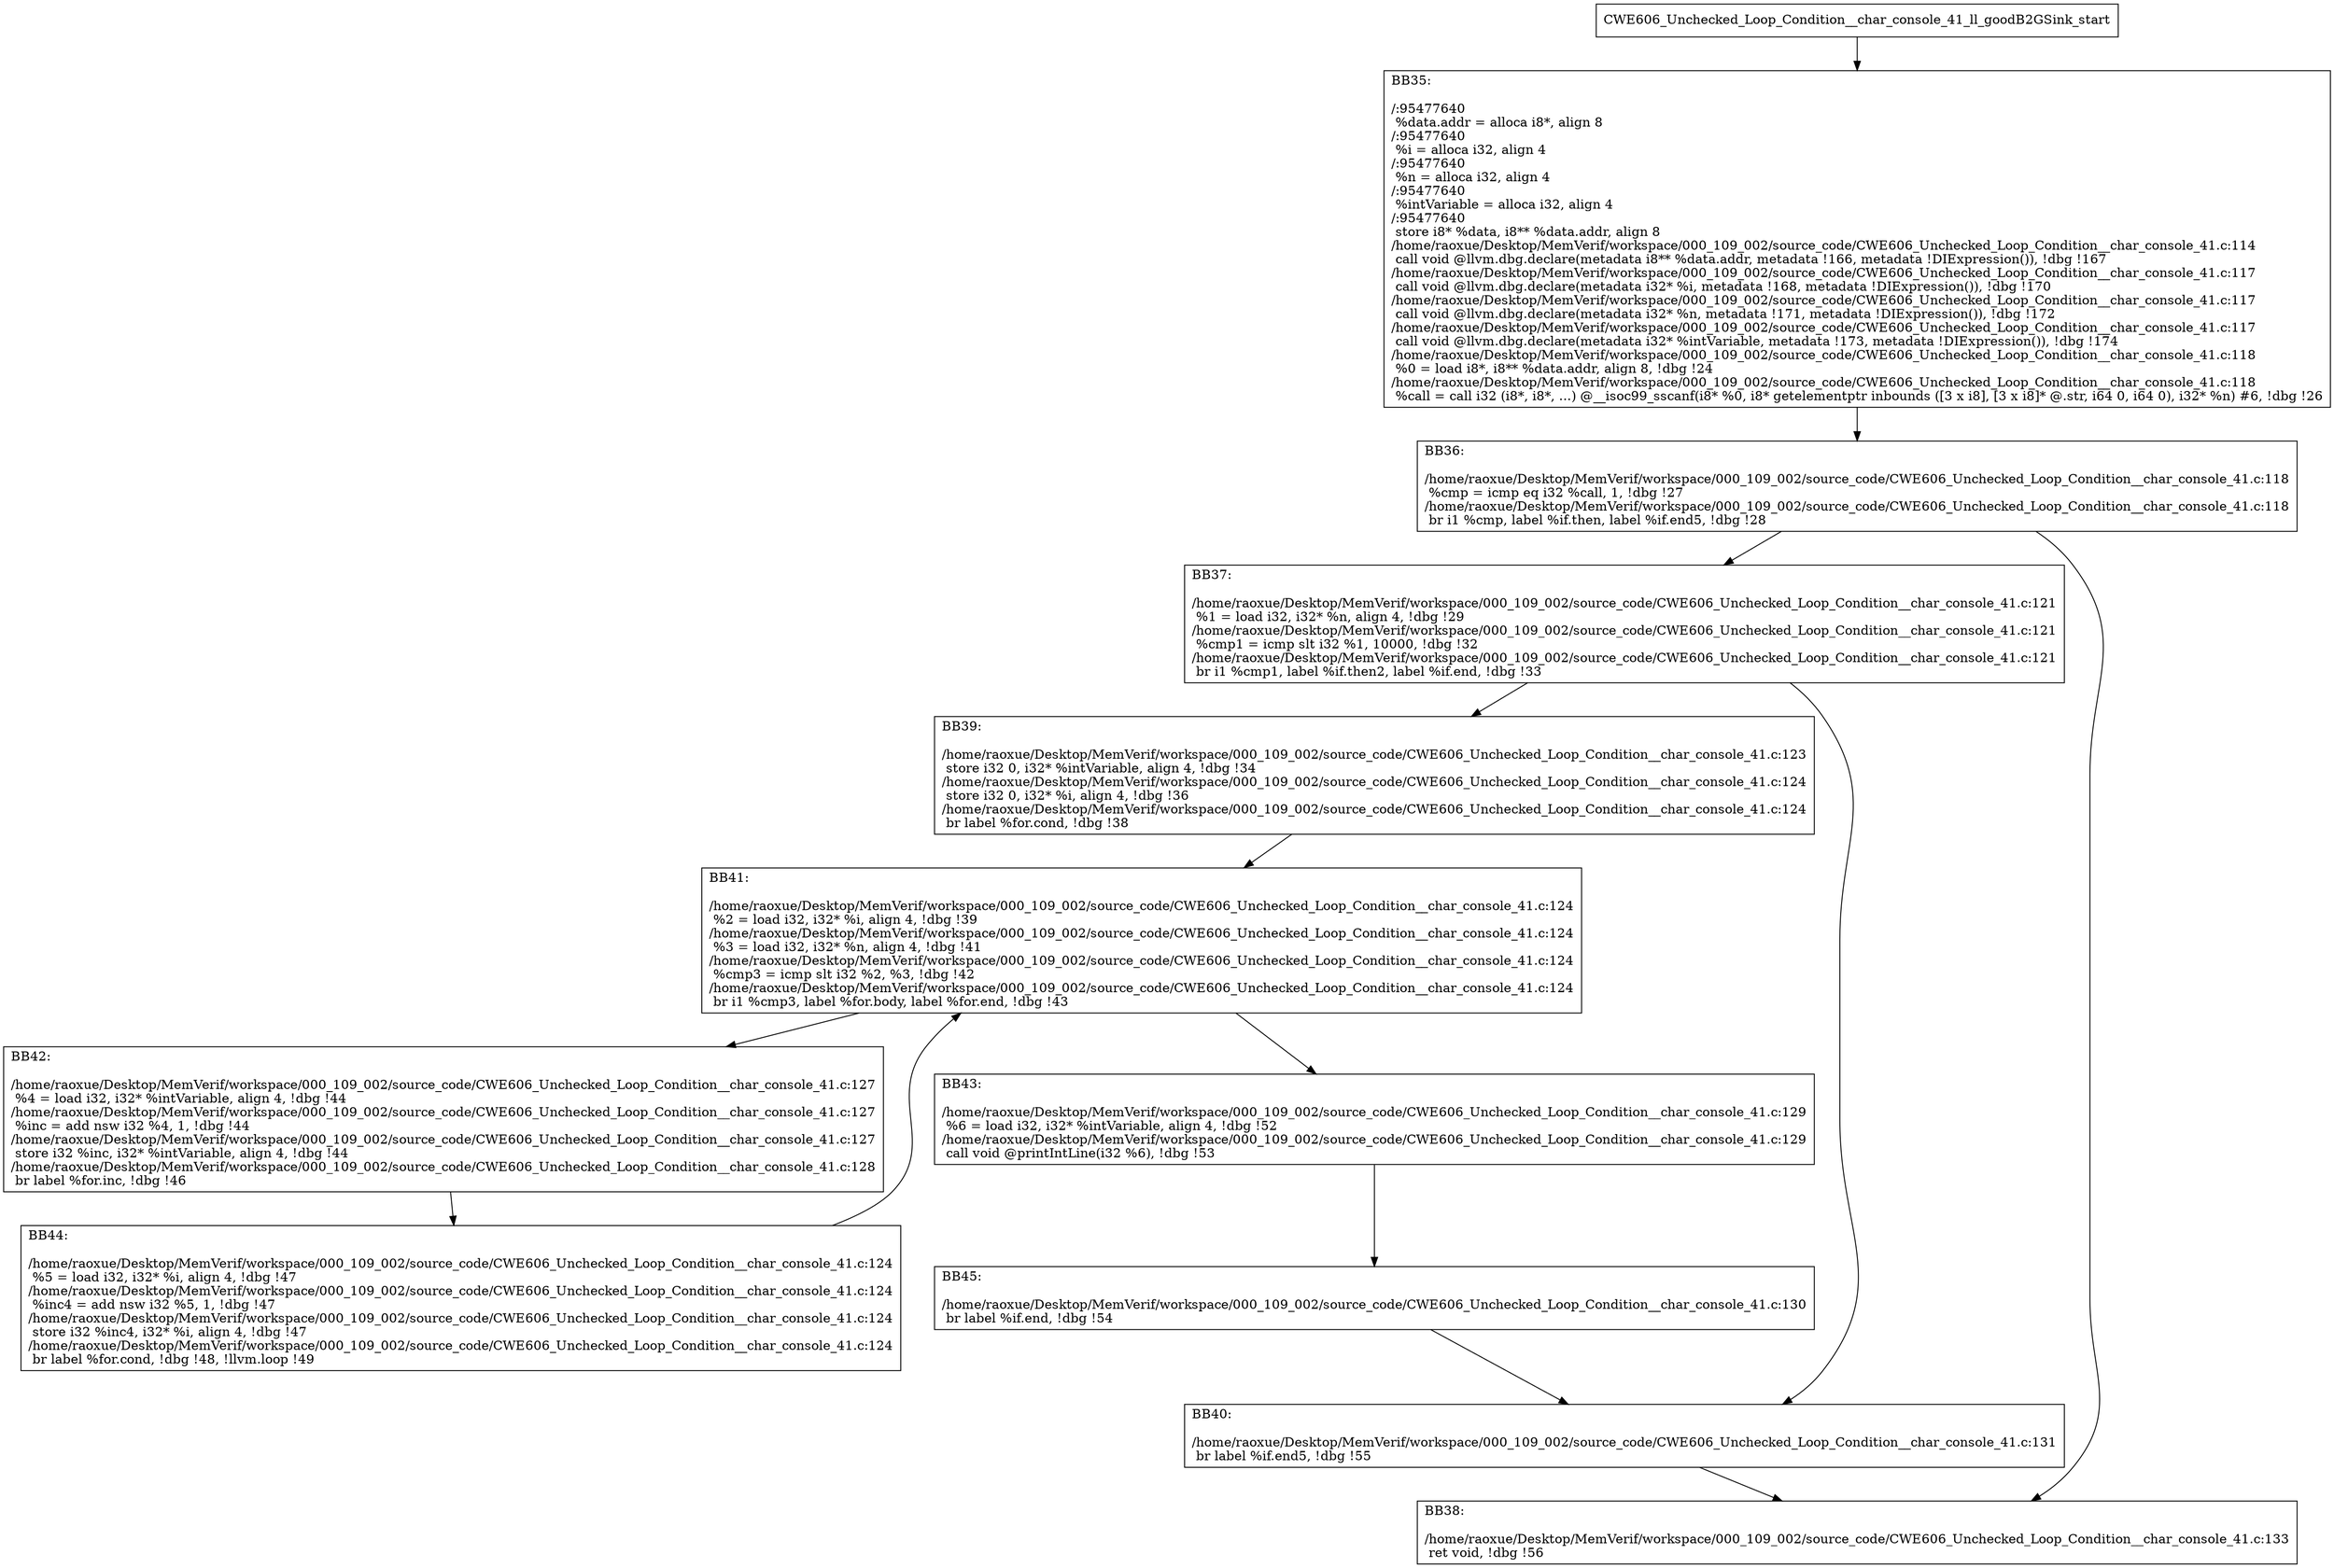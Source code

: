 digraph "CFG for'CWE606_Unchecked_Loop_Condition__char_console_41_ll_goodB2GSink' function" {
	BBCWE606_Unchecked_Loop_Condition__char_console_41_ll_goodB2GSink_start[shape=record,label="{CWE606_Unchecked_Loop_Condition__char_console_41_ll_goodB2GSink_start}"];
	BBCWE606_Unchecked_Loop_Condition__char_console_41_ll_goodB2GSink_start-> CWE606_Unchecked_Loop_Condition__char_console_41_ll_goodB2GSinkBB35;
	CWE606_Unchecked_Loop_Condition__char_console_41_ll_goodB2GSinkBB35 [shape=record, label="{BB35:\l\l/:95477640\l
  %data.addr = alloca i8*, align 8\l
/:95477640\l
  %i = alloca i32, align 4\l
/:95477640\l
  %n = alloca i32, align 4\l
/:95477640\l
  %intVariable = alloca i32, align 4\l
/:95477640\l
  store i8* %data, i8** %data.addr, align 8\l
/home/raoxue/Desktop/MemVerif/workspace/000_109_002/source_code/CWE606_Unchecked_Loop_Condition__char_console_41.c:114\l
  call void @llvm.dbg.declare(metadata i8** %data.addr, metadata !166, metadata !DIExpression()), !dbg !167\l
/home/raoxue/Desktop/MemVerif/workspace/000_109_002/source_code/CWE606_Unchecked_Loop_Condition__char_console_41.c:117\l
  call void @llvm.dbg.declare(metadata i32* %i, metadata !168, metadata !DIExpression()), !dbg !170\l
/home/raoxue/Desktop/MemVerif/workspace/000_109_002/source_code/CWE606_Unchecked_Loop_Condition__char_console_41.c:117\l
  call void @llvm.dbg.declare(metadata i32* %n, metadata !171, metadata !DIExpression()), !dbg !172\l
/home/raoxue/Desktop/MemVerif/workspace/000_109_002/source_code/CWE606_Unchecked_Loop_Condition__char_console_41.c:117\l
  call void @llvm.dbg.declare(metadata i32* %intVariable, metadata !173, metadata !DIExpression()), !dbg !174\l
/home/raoxue/Desktop/MemVerif/workspace/000_109_002/source_code/CWE606_Unchecked_Loop_Condition__char_console_41.c:118\l
  %0 = load i8*, i8** %data.addr, align 8, !dbg !24\l
/home/raoxue/Desktop/MemVerif/workspace/000_109_002/source_code/CWE606_Unchecked_Loop_Condition__char_console_41.c:118\l
  %call = call i32 (i8*, i8*, ...) @__isoc99_sscanf(i8* %0, i8* getelementptr inbounds ([3 x i8], [3 x i8]* @.str, i64 0, i64 0), i32* %n) #6, !dbg !26\l
}"];
	CWE606_Unchecked_Loop_Condition__char_console_41_ll_goodB2GSinkBB35-> CWE606_Unchecked_Loop_Condition__char_console_41_ll_goodB2GSinkBB36;
	CWE606_Unchecked_Loop_Condition__char_console_41_ll_goodB2GSinkBB36 [shape=record, label="{BB36:\l\l/home/raoxue/Desktop/MemVerif/workspace/000_109_002/source_code/CWE606_Unchecked_Loop_Condition__char_console_41.c:118\l
  %cmp = icmp eq i32 %call, 1, !dbg !27\l
/home/raoxue/Desktop/MemVerif/workspace/000_109_002/source_code/CWE606_Unchecked_Loop_Condition__char_console_41.c:118\l
  br i1 %cmp, label %if.then, label %if.end5, !dbg !28\l
}"];
	CWE606_Unchecked_Loop_Condition__char_console_41_ll_goodB2GSinkBB36-> CWE606_Unchecked_Loop_Condition__char_console_41_ll_goodB2GSinkBB37;
	CWE606_Unchecked_Loop_Condition__char_console_41_ll_goodB2GSinkBB36-> CWE606_Unchecked_Loop_Condition__char_console_41_ll_goodB2GSinkBB38;
	CWE606_Unchecked_Loop_Condition__char_console_41_ll_goodB2GSinkBB37 [shape=record, label="{BB37:\l\l/home/raoxue/Desktop/MemVerif/workspace/000_109_002/source_code/CWE606_Unchecked_Loop_Condition__char_console_41.c:121\l
  %1 = load i32, i32* %n, align 4, !dbg !29\l
/home/raoxue/Desktop/MemVerif/workspace/000_109_002/source_code/CWE606_Unchecked_Loop_Condition__char_console_41.c:121\l
  %cmp1 = icmp slt i32 %1, 10000, !dbg !32\l
/home/raoxue/Desktop/MemVerif/workspace/000_109_002/source_code/CWE606_Unchecked_Loop_Condition__char_console_41.c:121\l
  br i1 %cmp1, label %if.then2, label %if.end, !dbg !33\l
}"];
	CWE606_Unchecked_Loop_Condition__char_console_41_ll_goodB2GSinkBB37-> CWE606_Unchecked_Loop_Condition__char_console_41_ll_goodB2GSinkBB39;
	CWE606_Unchecked_Loop_Condition__char_console_41_ll_goodB2GSinkBB37-> CWE606_Unchecked_Loop_Condition__char_console_41_ll_goodB2GSinkBB40;
	CWE606_Unchecked_Loop_Condition__char_console_41_ll_goodB2GSinkBB39 [shape=record, label="{BB39:\l\l/home/raoxue/Desktop/MemVerif/workspace/000_109_002/source_code/CWE606_Unchecked_Loop_Condition__char_console_41.c:123\l
  store i32 0, i32* %intVariable, align 4, !dbg !34\l
/home/raoxue/Desktop/MemVerif/workspace/000_109_002/source_code/CWE606_Unchecked_Loop_Condition__char_console_41.c:124\l
  store i32 0, i32* %i, align 4, !dbg !36\l
/home/raoxue/Desktop/MemVerif/workspace/000_109_002/source_code/CWE606_Unchecked_Loop_Condition__char_console_41.c:124\l
  br label %for.cond, !dbg !38\l
}"];
	CWE606_Unchecked_Loop_Condition__char_console_41_ll_goodB2GSinkBB39-> CWE606_Unchecked_Loop_Condition__char_console_41_ll_goodB2GSinkBB41;
	CWE606_Unchecked_Loop_Condition__char_console_41_ll_goodB2GSinkBB41 [shape=record, label="{BB41:\l\l/home/raoxue/Desktop/MemVerif/workspace/000_109_002/source_code/CWE606_Unchecked_Loop_Condition__char_console_41.c:124\l
  %2 = load i32, i32* %i, align 4, !dbg !39\l
/home/raoxue/Desktop/MemVerif/workspace/000_109_002/source_code/CWE606_Unchecked_Loop_Condition__char_console_41.c:124\l
  %3 = load i32, i32* %n, align 4, !dbg !41\l
/home/raoxue/Desktop/MemVerif/workspace/000_109_002/source_code/CWE606_Unchecked_Loop_Condition__char_console_41.c:124\l
  %cmp3 = icmp slt i32 %2, %3, !dbg !42\l
/home/raoxue/Desktop/MemVerif/workspace/000_109_002/source_code/CWE606_Unchecked_Loop_Condition__char_console_41.c:124\l
  br i1 %cmp3, label %for.body, label %for.end, !dbg !43\l
}"];
	CWE606_Unchecked_Loop_Condition__char_console_41_ll_goodB2GSinkBB41-> CWE606_Unchecked_Loop_Condition__char_console_41_ll_goodB2GSinkBB42;
	CWE606_Unchecked_Loop_Condition__char_console_41_ll_goodB2GSinkBB41-> CWE606_Unchecked_Loop_Condition__char_console_41_ll_goodB2GSinkBB43;
	CWE606_Unchecked_Loop_Condition__char_console_41_ll_goodB2GSinkBB42 [shape=record, label="{BB42:\l\l/home/raoxue/Desktop/MemVerif/workspace/000_109_002/source_code/CWE606_Unchecked_Loop_Condition__char_console_41.c:127\l
  %4 = load i32, i32* %intVariable, align 4, !dbg !44\l
/home/raoxue/Desktop/MemVerif/workspace/000_109_002/source_code/CWE606_Unchecked_Loop_Condition__char_console_41.c:127\l
  %inc = add nsw i32 %4, 1, !dbg !44\l
/home/raoxue/Desktop/MemVerif/workspace/000_109_002/source_code/CWE606_Unchecked_Loop_Condition__char_console_41.c:127\l
  store i32 %inc, i32* %intVariable, align 4, !dbg !44\l
/home/raoxue/Desktop/MemVerif/workspace/000_109_002/source_code/CWE606_Unchecked_Loop_Condition__char_console_41.c:128\l
  br label %for.inc, !dbg !46\l
}"];
	CWE606_Unchecked_Loop_Condition__char_console_41_ll_goodB2GSinkBB42-> CWE606_Unchecked_Loop_Condition__char_console_41_ll_goodB2GSinkBB44;
	CWE606_Unchecked_Loop_Condition__char_console_41_ll_goodB2GSinkBB44 [shape=record, label="{BB44:\l\l/home/raoxue/Desktop/MemVerif/workspace/000_109_002/source_code/CWE606_Unchecked_Loop_Condition__char_console_41.c:124\l
  %5 = load i32, i32* %i, align 4, !dbg !47\l
/home/raoxue/Desktop/MemVerif/workspace/000_109_002/source_code/CWE606_Unchecked_Loop_Condition__char_console_41.c:124\l
  %inc4 = add nsw i32 %5, 1, !dbg !47\l
/home/raoxue/Desktop/MemVerif/workspace/000_109_002/source_code/CWE606_Unchecked_Loop_Condition__char_console_41.c:124\l
  store i32 %inc4, i32* %i, align 4, !dbg !47\l
/home/raoxue/Desktop/MemVerif/workspace/000_109_002/source_code/CWE606_Unchecked_Loop_Condition__char_console_41.c:124\l
  br label %for.cond, !dbg !48, !llvm.loop !49\l
}"];
	CWE606_Unchecked_Loop_Condition__char_console_41_ll_goodB2GSinkBB44-> CWE606_Unchecked_Loop_Condition__char_console_41_ll_goodB2GSinkBB41;
	CWE606_Unchecked_Loop_Condition__char_console_41_ll_goodB2GSinkBB43 [shape=record, label="{BB43:\l\l/home/raoxue/Desktop/MemVerif/workspace/000_109_002/source_code/CWE606_Unchecked_Loop_Condition__char_console_41.c:129\l
  %6 = load i32, i32* %intVariable, align 4, !dbg !52\l
/home/raoxue/Desktop/MemVerif/workspace/000_109_002/source_code/CWE606_Unchecked_Loop_Condition__char_console_41.c:129\l
  call void @printIntLine(i32 %6), !dbg !53\l
}"];
	CWE606_Unchecked_Loop_Condition__char_console_41_ll_goodB2GSinkBB43-> CWE606_Unchecked_Loop_Condition__char_console_41_ll_goodB2GSinkBB45;
	CWE606_Unchecked_Loop_Condition__char_console_41_ll_goodB2GSinkBB45 [shape=record, label="{BB45:\l\l/home/raoxue/Desktop/MemVerif/workspace/000_109_002/source_code/CWE606_Unchecked_Loop_Condition__char_console_41.c:130\l
  br label %if.end, !dbg !54\l
}"];
	CWE606_Unchecked_Loop_Condition__char_console_41_ll_goodB2GSinkBB45-> CWE606_Unchecked_Loop_Condition__char_console_41_ll_goodB2GSinkBB40;
	CWE606_Unchecked_Loop_Condition__char_console_41_ll_goodB2GSinkBB40 [shape=record, label="{BB40:\l\l/home/raoxue/Desktop/MemVerif/workspace/000_109_002/source_code/CWE606_Unchecked_Loop_Condition__char_console_41.c:131\l
  br label %if.end5, !dbg !55\l
}"];
	CWE606_Unchecked_Loop_Condition__char_console_41_ll_goodB2GSinkBB40-> CWE606_Unchecked_Loop_Condition__char_console_41_ll_goodB2GSinkBB38;
	CWE606_Unchecked_Loop_Condition__char_console_41_ll_goodB2GSinkBB38 [shape=record, label="{BB38:\l\l/home/raoxue/Desktop/MemVerif/workspace/000_109_002/source_code/CWE606_Unchecked_Loop_Condition__char_console_41.c:133\l
  ret void, !dbg !56\l
}"];
}
